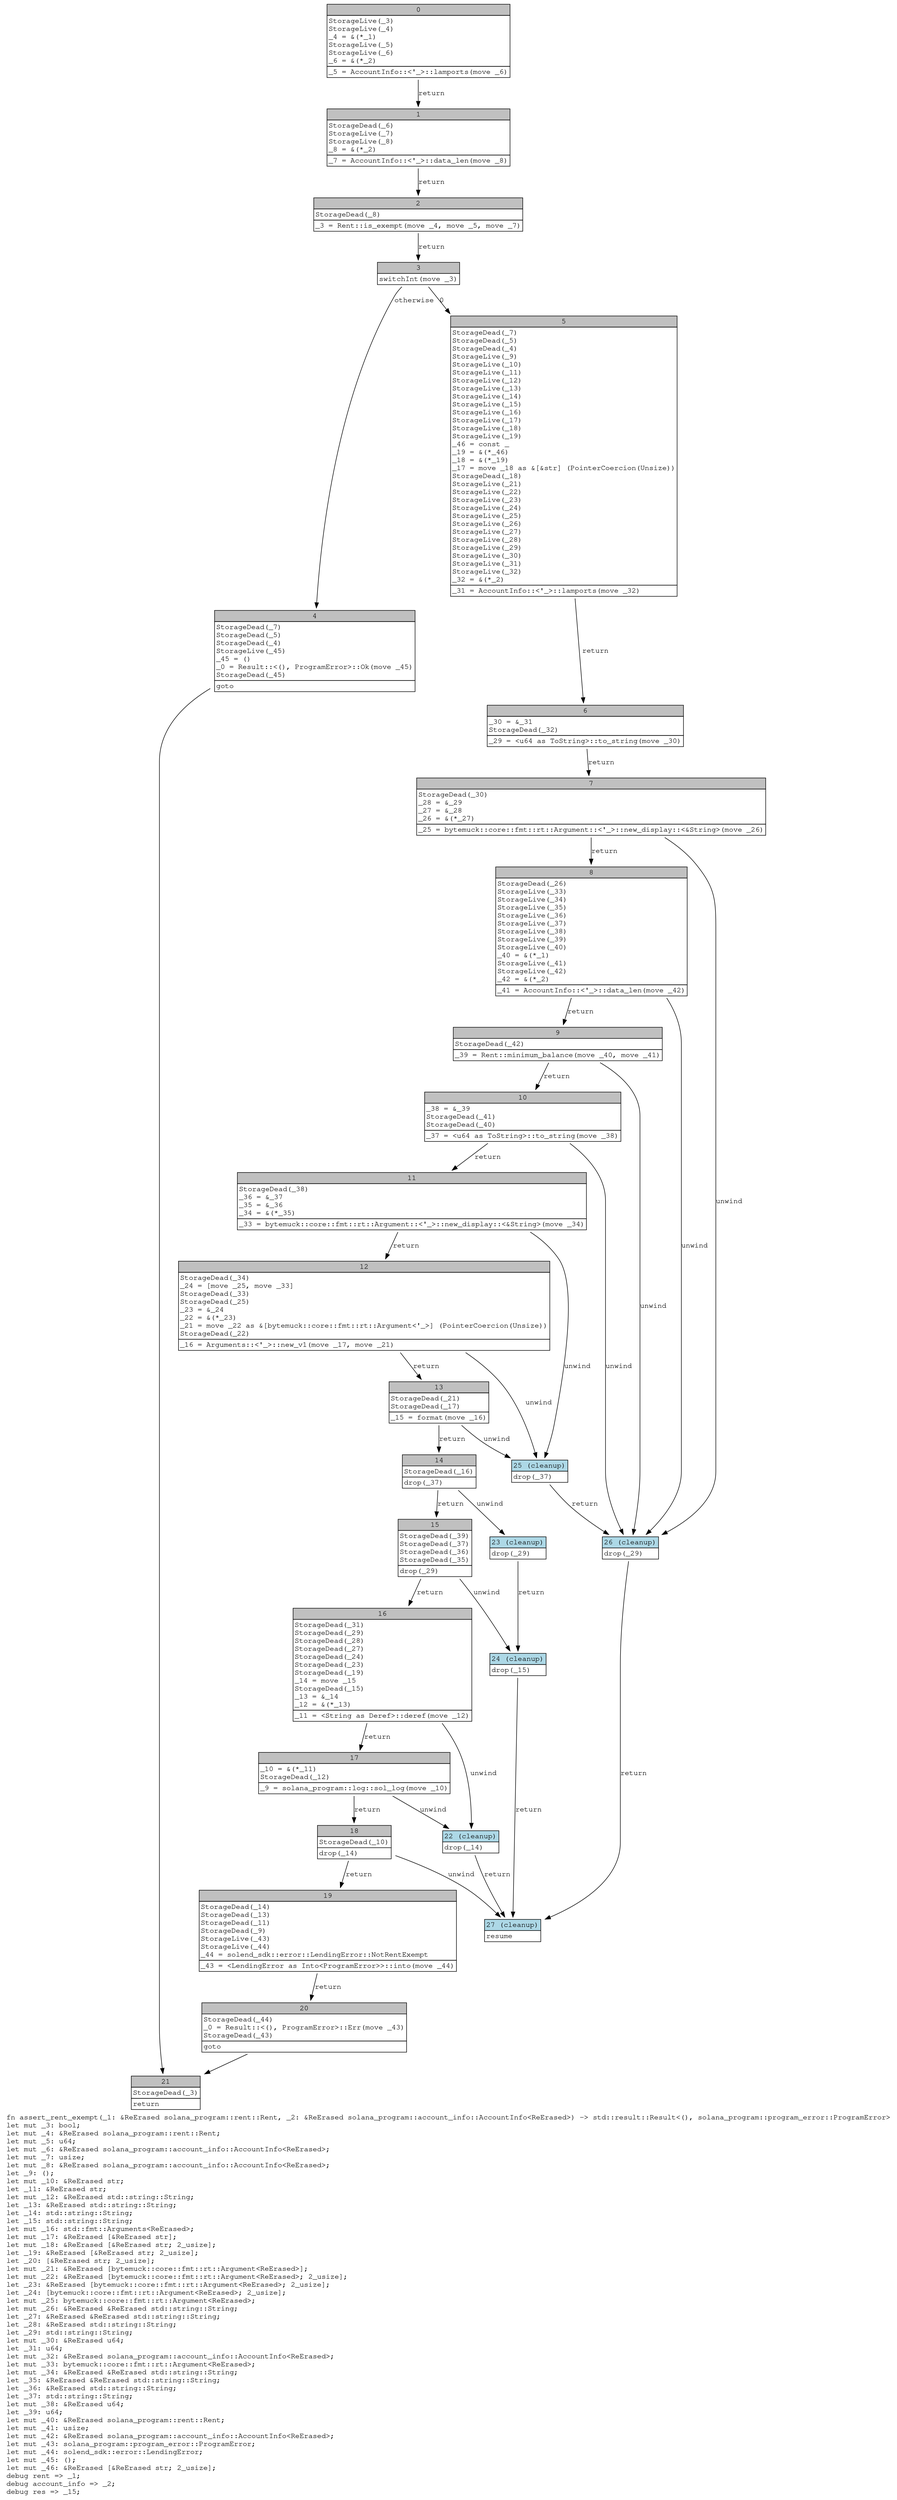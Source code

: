 digraph Mir_0_131 {
    graph [fontname="Courier, monospace"];
    node [fontname="Courier, monospace"];
    edge [fontname="Courier, monospace"];
    label=<fn assert_rent_exempt(_1: &amp;ReErased solana_program::rent::Rent, _2: &amp;ReErased solana_program::account_info::AccountInfo&lt;ReErased&gt;) -&gt; std::result::Result&lt;(), solana_program::program_error::ProgramError&gt;<br align="left"/>let mut _3: bool;<br align="left"/>let mut _4: &amp;ReErased solana_program::rent::Rent;<br align="left"/>let mut _5: u64;<br align="left"/>let mut _6: &amp;ReErased solana_program::account_info::AccountInfo&lt;ReErased&gt;;<br align="left"/>let mut _7: usize;<br align="left"/>let mut _8: &amp;ReErased solana_program::account_info::AccountInfo&lt;ReErased&gt;;<br align="left"/>let _9: ();<br align="left"/>let mut _10: &amp;ReErased str;<br align="left"/>let _11: &amp;ReErased str;<br align="left"/>let mut _12: &amp;ReErased std::string::String;<br align="left"/>let _13: &amp;ReErased std::string::String;<br align="left"/>let _14: std::string::String;<br align="left"/>let _15: std::string::String;<br align="left"/>let mut _16: std::fmt::Arguments&lt;ReErased&gt;;<br align="left"/>let mut _17: &amp;ReErased [&amp;ReErased str];<br align="left"/>let mut _18: &amp;ReErased [&amp;ReErased str; 2_usize];<br align="left"/>let _19: &amp;ReErased [&amp;ReErased str; 2_usize];<br align="left"/>let _20: [&amp;ReErased str; 2_usize];<br align="left"/>let mut _21: &amp;ReErased [bytemuck::core::fmt::rt::Argument&lt;ReErased&gt;];<br align="left"/>let mut _22: &amp;ReErased [bytemuck::core::fmt::rt::Argument&lt;ReErased&gt;; 2_usize];<br align="left"/>let _23: &amp;ReErased [bytemuck::core::fmt::rt::Argument&lt;ReErased&gt;; 2_usize];<br align="left"/>let _24: [bytemuck::core::fmt::rt::Argument&lt;ReErased&gt;; 2_usize];<br align="left"/>let mut _25: bytemuck::core::fmt::rt::Argument&lt;ReErased&gt;;<br align="left"/>let mut _26: &amp;ReErased &amp;ReErased std::string::String;<br align="left"/>let _27: &amp;ReErased &amp;ReErased std::string::String;<br align="left"/>let _28: &amp;ReErased std::string::String;<br align="left"/>let _29: std::string::String;<br align="left"/>let mut _30: &amp;ReErased u64;<br align="left"/>let _31: u64;<br align="left"/>let mut _32: &amp;ReErased solana_program::account_info::AccountInfo&lt;ReErased&gt;;<br align="left"/>let mut _33: bytemuck::core::fmt::rt::Argument&lt;ReErased&gt;;<br align="left"/>let mut _34: &amp;ReErased &amp;ReErased std::string::String;<br align="left"/>let _35: &amp;ReErased &amp;ReErased std::string::String;<br align="left"/>let _36: &amp;ReErased std::string::String;<br align="left"/>let _37: std::string::String;<br align="left"/>let mut _38: &amp;ReErased u64;<br align="left"/>let _39: u64;<br align="left"/>let mut _40: &amp;ReErased solana_program::rent::Rent;<br align="left"/>let mut _41: usize;<br align="left"/>let mut _42: &amp;ReErased solana_program::account_info::AccountInfo&lt;ReErased&gt;;<br align="left"/>let mut _43: solana_program::program_error::ProgramError;<br align="left"/>let mut _44: solend_sdk::error::LendingError;<br align="left"/>let mut _45: ();<br align="left"/>let mut _46: &amp;ReErased [&amp;ReErased str; 2_usize];<br align="left"/>debug rent =&gt; _1;<br align="left"/>debug account_info =&gt; _2;<br align="left"/>debug res =&gt; _15;<br align="left"/>>;
    bb0__0_131 [shape="none", label=<<table border="0" cellborder="1" cellspacing="0"><tr><td bgcolor="gray" align="center" colspan="1">0</td></tr><tr><td align="left" balign="left">StorageLive(_3)<br/>StorageLive(_4)<br/>_4 = &amp;(*_1)<br/>StorageLive(_5)<br/>StorageLive(_6)<br/>_6 = &amp;(*_2)<br/></td></tr><tr><td align="left">_5 = AccountInfo::&lt;'_&gt;::lamports(move _6)</td></tr></table>>];
    bb1__0_131 [shape="none", label=<<table border="0" cellborder="1" cellspacing="0"><tr><td bgcolor="gray" align="center" colspan="1">1</td></tr><tr><td align="left" balign="left">StorageDead(_6)<br/>StorageLive(_7)<br/>StorageLive(_8)<br/>_8 = &amp;(*_2)<br/></td></tr><tr><td align="left">_7 = AccountInfo::&lt;'_&gt;::data_len(move _8)</td></tr></table>>];
    bb2__0_131 [shape="none", label=<<table border="0" cellborder="1" cellspacing="0"><tr><td bgcolor="gray" align="center" colspan="1">2</td></tr><tr><td align="left" balign="left">StorageDead(_8)<br/></td></tr><tr><td align="left">_3 = Rent::is_exempt(move _4, move _5, move _7)</td></tr></table>>];
    bb3__0_131 [shape="none", label=<<table border="0" cellborder="1" cellspacing="0"><tr><td bgcolor="gray" align="center" colspan="1">3</td></tr><tr><td align="left">switchInt(move _3)</td></tr></table>>];
    bb4__0_131 [shape="none", label=<<table border="0" cellborder="1" cellspacing="0"><tr><td bgcolor="gray" align="center" colspan="1">4</td></tr><tr><td align="left" balign="left">StorageDead(_7)<br/>StorageDead(_5)<br/>StorageDead(_4)<br/>StorageLive(_45)<br/>_45 = ()<br/>_0 = Result::&lt;(), ProgramError&gt;::Ok(move _45)<br/>StorageDead(_45)<br/></td></tr><tr><td align="left">goto</td></tr></table>>];
    bb5__0_131 [shape="none", label=<<table border="0" cellborder="1" cellspacing="0"><tr><td bgcolor="gray" align="center" colspan="1">5</td></tr><tr><td align="left" balign="left">StorageDead(_7)<br/>StorageDead(_5)<br/>StorageDead(_4)<br/>StorageLive(_9)<br/>StorageLive(_10)<br/>StorageLive(_11)<br/>StorageLive(_12)<br/>StorageLive(_13)<br/>StorageLive(_14)<br/>StorageLive(_15)<br/>StorageLive(_16)<br/>StorageLive(_17)<br/>StorageLive(_18)<br/>StorageLive(_19)<br/>_46 = const _<br/>_19 = &amp;(*_46)<br/>_18 = &amp;(*_19)<br/>_17 = move _18 as &amp;[&amp;str] (PointerCoercion(Unsize))<br/>StorageDead(_18)<br/>StorageLive(_21)<br/>StorageLive(_22)<br/>StorageLive(_23)<br/>StorageLive(_24)<br/>StorageLive(_25)<br/>StorageLive(_26)<br/>StorageLive(_27)<br/>StorageLive(_28)<br/>StorageLive(_29)<br/>StorageLive(_30)<br/>StorageLive(_31)<br/>StorageLive(_32)<br/>_32 = &amp;(*_2)<br/></td></tr><tr><td align="left">_31 = AccountInfo::&lt;'_&gt;::lamports(move _32)</td></tr></table>>];
    bb6__0_131 [shape="none", label=<<table border="0" cellborder="1" cellspacing="0"><tr><td bgcolor="gray" align="center" colspan="1">6</td></tr><tr><td align="left" balign="left">_30 = &amp;_31<br/>StorageDead(_32)<br/></td></tr><tr><td align="left">_29 = &lt;u64 as ToString&gt;::to_string(move _30)</td></tr></table>>];
    bb7__0_131 [shape="none", label=<<table border="0" cellborder="1" cellspacing="0"><tr><td bgcolor="gray" align="center" colspan="1">7</td></tr><tr><td align="left" balign="left">StorageDead(_30)<br/>_28 = &amp;_29<br/>_27 = &amp;_28<br/>_26 = &amp;(*_27)<br/></td></tr><tr><td align="left">_25 = bytemuck::core::fmt::rt::Argument::&lt;'_&gt;::new_display::&lt;&amp;String&gt;(move _26)</td></tr></table>>];
    bb8__0_131 [shape="none", label=<<table border="0" cellborder="1" cellspacing="0"><tr><td bgcolor="gray" align="center" colspan="1">8</td></tr><tr><td align="left" balign="left">StorageDead(_26)<br/>StorageLive(_33)<br/>StorageLive(_34)<br/>StorageLive(_35)<br/>StorageLive(_36)<br/>StorageLive(_37)<br/>StorageLive(_38)<br/>StorageLive(_39)<br/>StorageLive(_40)<br/>_40 = &amp;(*_1)<br/>StorageLive(_41)<br/>StorageLive(_42)<br/>_42 = &amp;(*_2)<br/></td></tr><tr><td align="left">_41 = AccountInfo::&lt;'_&gt;::data_len(move _42)</td></tr></table>>];
    bb9__0_131 [shape="none", label=<<table border="0" cellborder="1" cellspacing="0"><tr><td bgcolor="gray" align="center" colspan="1">9</td></tr><tr><td align="left" balign="left">StorageDead(_42)<br/></td></tr><tr><td align="left">_39 = Rent::minimum_balance(move _40, move _41)</td></tr></table>>];
    bb10__0_131 [shape="none", label=<<table border="0" cellborder="1" cellspacing="0"><tr><td bgcolor="gray" align="center" colspan="1">10</td></tr><tr><td align="left" balign="left">_38 = &amp;_39<br/>StorageDead(_41)<br/>StorageDead(_40)<br/></td></tr><tr><td align="left">_37 = &lt;u64 as ToString&gt;::to_string(move _38)</td></tr></table>>];
    bb11__0_131 [shape="none", label=<<table border="0" cellborder="1" cellspacing="0"><tr><td bgcolor="gray" align="center" colspan="1">11</td></tr><tr><td align="left" balign="left">StorageDead(_38)<br/>_36 = &amp;_37<br/>_35 = &amp;_36<br/>_34 = &amp;(*_35)<br/></td></tr><tr><td align="left">_33 = bytemuck::core::fmt::rt::Argument::&lt;'_&gt;::new_display::&lt;&amp;String&gt;(move _34)</td></tr></table>>];
    bb12__0_131 [shape="none", label=<<table border="0" cellborder="1" cellspacing="0"><tr><td bgcolor="gray" align="center" colspan="1">12</td></tr><tr><td align="left" balign="left">StorageDead(_34)<br/>_24 = [move _25, move _33]<br/>StorageDead(_33)<br/>StorageDead(_25)<br/>_23 = &amp;_24<br/>_22 = &amp;(*_23)<br/>_21 = move _22 as &amp;[bytemuck::core::fmt::rt::Argument&lt;'_&gt;] (PointerCoercion(Unsize))<br/>StorageDead(_22)<br/></td></tr><tr><td align="left">_16 = Arguments::&lt;'_&gt;::new_v1(move _17, move _21)</td></tr></table>>];
    bb13__0_131 [shape="none", label=<<table border="0" cellborder="1" cellspacing="0"><tr><td bgcolor="gray" align="center" colspan="1">13</td></tr><tr><td align="left" balign="left">StorageDead(_21)<br/>StorageDead(_17)<br/></td></tr><tr><td align="left">_15 = format(move _16)</td></tr></table>>];
    bb14__0_131 [shape="none", label=<<table border="0" cellborder="1" cellspacing="0"><tr><td bgcolor="gray" align="center" colspan="1">14</td></tr><tr><td align="left" balign="left">StorageDead(_16)<br/></td></tr><tr><td align="left">drop(_37)</td></tr></table>>];
    bb15__0_131 [shape="none", label=<<table border="0" cellborder="1" cellspacing="0"><tr><td bgcolor="gray" align="center" colspan="1">15</td></tr><tr><td align="left" balign="left">StorageDead(_39)<br/>StorageDead(_37)<br/>StorageDead(_36)<br/>StorageDead(_35)<br/></td></tr><tr><td align="left">drop(_29)</td></tr></table>>];
    bb16__0_131 [shape="none", label=<<table border="0" cellborder="1" cellspacing="0"><tr><td bgcolor="gray" align="center" colspan="1">16</td></tr><tr><td align="left" balign="left">StorageDead(_31)<br/>StorageDead(_29)<br/>StorageDead(_28)<br/>StorageDead(_27)<br/>StorageDead(_24)<br/>StorageDead(_23)<br/>StorageDead(_19)<br/>_14 = move _15<br/>StorageDead(_15)<br/>_13 = &amp;_14<br/>_12 = &amp;(*_13)<br/></td></tr><tr><td align="left">_11 = &lt;String as Deref&gt;::deref(move _12)</td></tr></table>>];
    bb17__0_131 [shape="none", label=<<table border="0" cellborder="1" cellspacing="0"><tr><td bgcolor="gray" align="center" colspan="1">17</td></tr><tr><td align="left" balign="left">_10 = &amp;(*_11)<br/>StorageDead(_12)<br/></td></tr><tr><td align="left">_9 = solana_program::log::sol_log(move _10)</td></tr></table>>];
    bb18__0_131 [shape="none", label=<<table border="0" cellborder="1" cellspacing="0"><tr><td bgcolor="gray" align="center" colspan="1">18</td></tr><tr><td align="left" balign="left">StorageDead(_10)<br/></td></tr><tr><td align="left">drop(_14)</td></tr></table>>];
    bb19__0_131 [shape="none", label=<<table border="0" cellborder="1" cellspacing="0"><tr><td bgcolor="gray" align="center" colspan="1">19</td></tr><tr><td align="left" balign="left">StorageDead(_14)<br/>StorageDead(_13)<br/>StorageDead(_11)<br/>StorageDead(_9)<br/>StorageLive(_43)<br/>StorageLive(_44)<br/>_44 = solend_sdk::error::LendingError::NotRentExempt<br/></td></tr><tr><td align="left">_43 = &lt;LendingError as Into&lt;ProgramError&gt;&gt;::into(move _44)</td></tr></table>>];
    bb20__0_131 [shape="none", label=<<table border="0" cellborder="1" cellspacing="0"><tr><td bgcolor="gray" align="center" colspan="1">20</td></tr><tr><td align="left" balign="left">StorageDead(_44)<br/>_0 = Result::&lt;(), ProgramError&gt;::Err(move _43)<br/>StorageDead(_43)<br/></td></tr><tr><td align="left">goto</td></tr></table>>];
    bb21__0_131 [shape="none", label=<<table border="0" cellborder="1" cellspacing="0"><tr><td bgcolor="gray" align="center" colspan="1">21</td></tr><tr><td align="left" balign="left">StorageDead(_3)<br/></td></tr><tr><td align="left">return</td></tr></table>>];
    bb22__0_131 [shape="none", label=<<table border="0" cellborder="1" cellspacing="0"><tr><td bgcolor="lightblue" align="center" colspan="1">22 (cleanup)</td></tr><tr><td align="left">drop(_14)</td></tr></table>>];
    bb23__0_131 [shape="none", label=<<table border="0" cellborder="1" cellspacing="0"><tr><td bgcolor="lightblue" align="center" colspan="1">23 (cleanup)</td></tr><tr><td align="left">drop(_29)</td></tr></table>>];
    bb24__0_131 [shape="none", label=<<table border="0" cellborder="1" cellspacing="0"><tr><td bgcolor="lightblue" align="center" colspan="1">24 (cleanup)</td></tr><tr><td align="left">drop(_15)</td></tr></table>>];
    bb25__0_131 [shape="none", label=<<table border="0" cellborder="1" cellspacing="0"><tr><td bgcolor="lightblue" align="center" colspan="1">25 (cleanup)</td></tr><tr><td align="left">drop(_37)</td></tr></table>>];
    bb26__0_131 [shape="none", label=<<table border="0" cellborder="1" cellspacing="0"><tr><td bgcolor="lightblue" align="center" colspan="1">26 (cleanup)</td></tr><tr><td align="left">drop(_29)</td></tr></table>>];
    bb27__0_131 [shape="none", label=<<table border="0" cellborder="1" cellspacing="0"><tr><td bgcolor="lightblue" align="center" colspan="1">27 (cleanup)</td></tr><tr><td align="left">resume</td></tr></table>>];
    bb0__0_131 -> bb1__0_131 [label="return"];
    bb1__0_131 -> bb2__0_131 [label="return"];
    bb2__0_131 -> bb3__0_131 [label="return"];
    bb3__0_131 -> bb5__0_131 [label="0"];
    bb3__0_131 -> bb4__0_131 [label="otherwise"];
    bb4__0_131 -> bb21__0_131 [label=""];
    bb5__0_131 -> bb6__0_131 [label="return"];
    bb6__0_131 -> bb7__0_131 [label="return"];
    bb7__0_131 -> bb8__0_131 [label="return"];
    bb7__0_131 -> bb26__0_131 [label="unwind"];
    bb8__0_131 -> bb9__0_131 [label="return"];
    bb8__0_131 -> bb26__0_131 [label="unwind"];
    bb9__0_131 -> bb10__0_131 [label="return"];
    bb9__0_131 -> bb26__0_131 [label="unwind"];
    bb10__0_131 -> bb11__0_131 [label="return"];
    bb10__0_131 -> bb26__0_131 [label="unwind"];
    bb11__0_131 -> bb12__0_131 [label="return"];
    bb11__0_131 -> bb25__0_131 [label="unwind"];
    bb12__0_131 -> bb13__0_131 [label="return"];
    bb12__0_131 -> bb25__0_131 [label="unwind"];
    bb13__0_131 -> bb14__0_131 [label="return"];
    bb13__0_131 -> bb25__0_131 [label="unwind"];
    bb14__0_131 -> bb15__0_131 [label="return"];
    bb14__0_131 -> bb23__0_131 [label="unwind"];
    bb15__0_131 -> bb16__0_131 [label="return"];
    bb15__0_131 -> bb24__0_131 [label="unwind"];
    bb16__0_131 -> bb17__0_131 [label="return"];
    bb16__0_131 -> bb22__0_131 [label="unwind"];
    bb17__0_131 -> bb18__0_131 [label="return"];
    bb17__0_131 -> bb22__0_131 [label="unwind"];
    bb18__0_131 -> bb19__0_131 [label="return"];
    bb18__0_131 -> bb27__0_131 [label="unwind"];
    bb19__0_131 -> bb20__0_131 [label="return"];
    bb20__0_131 -> bb21__0_131 [label=""];
    bb22__0_131 -> bb27__0_131 [label="return"];
    bb23__0_131 -> bb24__0_131 [label="return"];
    bb24__0_131 -> bb27__0_131 [label="return"];
    bb25__0_131 -> bb26__0_131 [label="return"];
    bb26__0_131 -> bb27__0_131 [label="return"];
}
